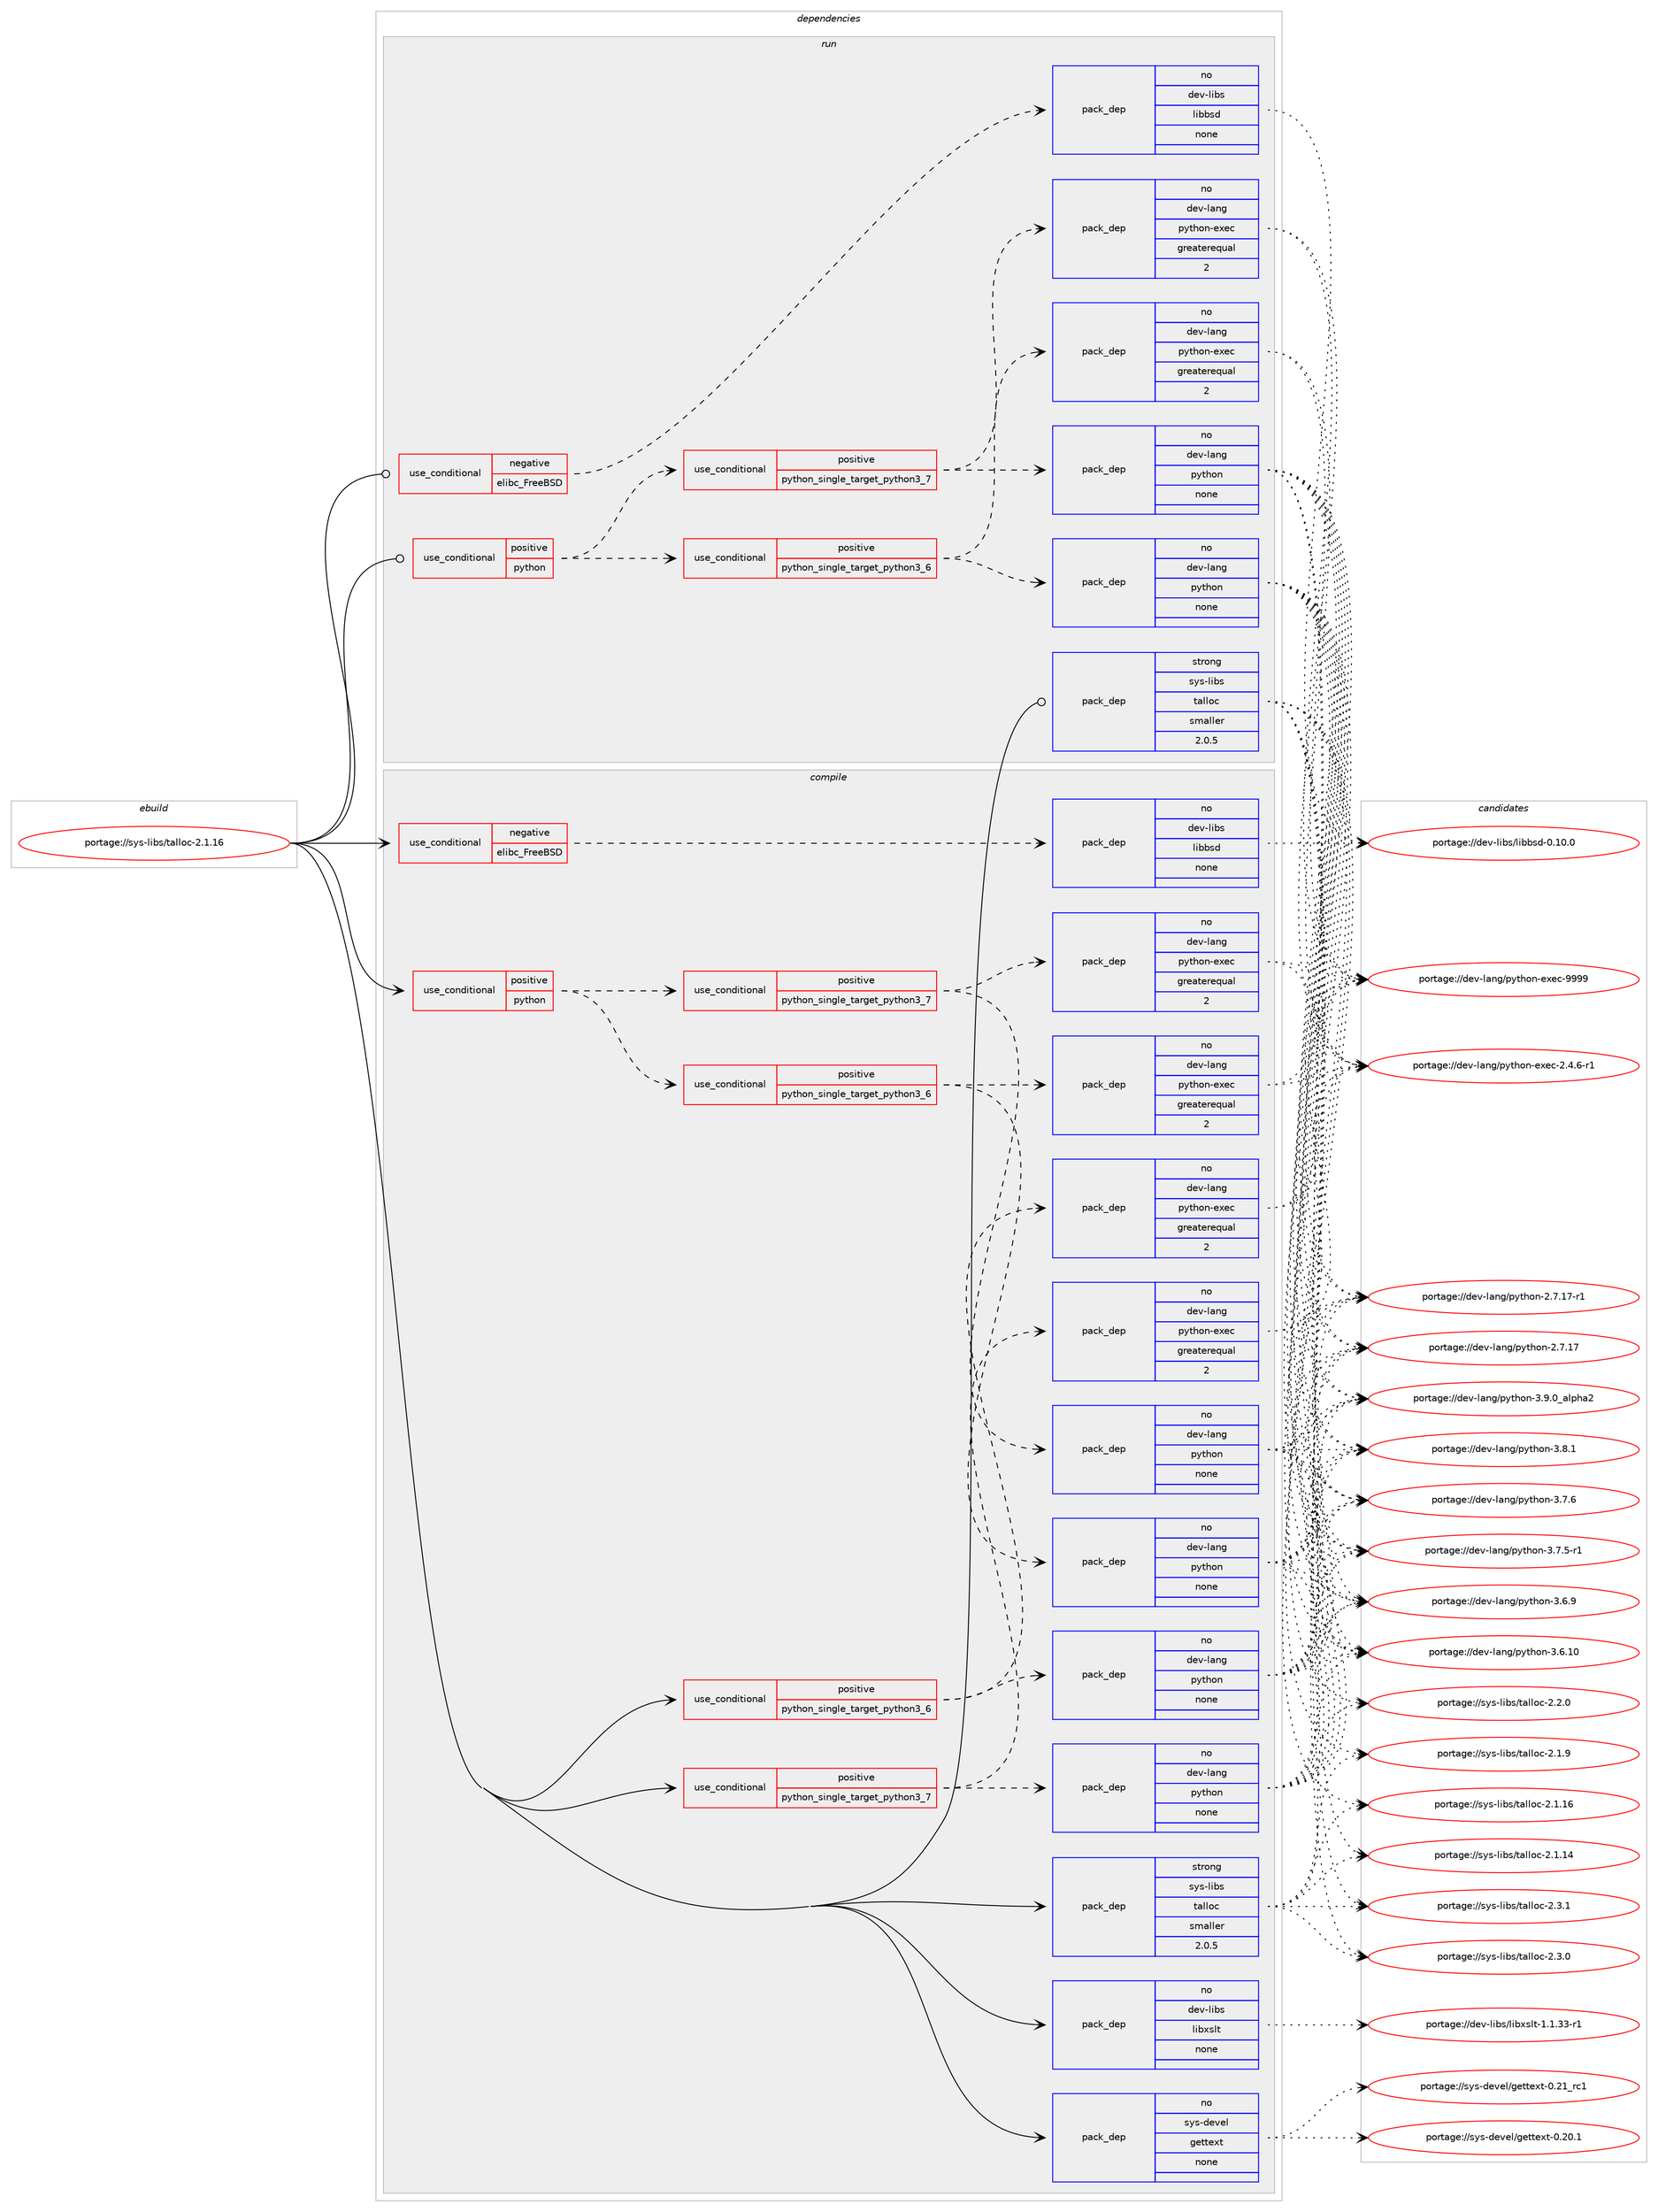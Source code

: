 digraph prolog {

# *************
# Graph options
# *************

newrank=true;
concentrate=true;
compound=true;
graph [rankdir=LR,fontname=Helvetica,fontsize=10,ranksep=1.5];#, ranksep=2.5, nodesep=0.2];
edge  [arrowhead=vee];
node  [fontname=Helvetica,fontsize=10];

# **********
# The ebuild
# **********

subgraph cluster_leftcol {
color=gray;
rank=same;
label=<<i>ebuild</i>>;
id [label="portage://sys-libs/talloc-2.1.16", color=red, width=4, href="../sys-libs/talloc-2.1.16.svg"];
}

# ****************
# The dependencies
# ****************

subgraph cluster_midcol {
color=gray;
label=<<i>dependencies</i>>;
subgraph cluster_compile {
fillcolor="#eeeeee";
style=filled;
label=<<i>compile</i>>;
subgraph cond7270 {
dependency39437 [label=<<TABLE BORDER="0" CELLBORDER="1" CELLSPACING="0" CELLPADDING="4"><TR><TD ROWSPAN="3" CELLPADDING="10">use_conditional</TD></TR><TR><TD>negative</TD></TR><TR><TD>elibc_FreeBSD</TD></TR></TABLE>>, shape=none, color=red];
subgraph pack31256 {
dependency39438 [label=<<TABLE BORDER="0" CELLBORDER="1" CELLSPACING="0" CELLPADDING="4" WIDTH="220"><TR><TD ROWSPAN="6" CELLPADDING="30">pack_dep</TD></TR><TR><TD WIDTH="110">no</TD></TR><TR><TD>dev-libs</TD></TR><TR><TD>libbsd</TD></TR><TR><TD>none</TD></TR><TR><TD></TD></TR></TABLE>>, shape=none, color=blue];
}
dependency39437:e -> dependency39438:w [weight=20,style="dashed",arrowhead="vee"];
}
id:e -> dependency39437:w [weight=20,style="solid",arrowhead="vee"];
subgraph cond7271 {
dependency39439 [label=<<TABLE BORDER="0" CELLBORDER="1" CELLSPACING="0" CELLPADDING="4"><TR><TD ROWSPAN="3" CELLPADDING="10">use_conditional</TD></TR><TR><TD>positive</TD></TR><TR><TD>python</TD></TR></TABLE>>, shape=none, color=red];
subgraph cond7272 {
dependency39440 [label=<<TABLE BORDER="0" CELLBORDER="1" CELLSPACING="0" CELLPADDING="4"><TR><TD ROWSPAN="3" CELLPADDING="10">use_conditional</TD></TR><TR><TD>positive</TD></TR><TR><TD>python_single_target_python3_6</TD></TR></TABLE>>, shape=none, color=red];
subgraph pack31257 {
dependency39441 [label=<<TABLE BORDER="0" CELLBORDER="1" CELLSPACING="0" CELLPADDING="4" WIDTH="220"><TR><TD ROWSPAN="6" CELLPADDING="30">pack_dep</TD></TR><TR><TD WIDTH="110">no</TD></TR><TR><TD>dev-lang</TD></TR><TR><TD>python</TD></TR><TR><TD>none</TD></TR><TR><TD></TD></TR></TABLE>>, shape=none, color=blue];
}
dependency39440:e -> dependency39441:w [weight=20,style="dashed",arrowhead="vee"];
subgraph pack31258 {
dependency39442 [label=<<TABLE BORDER="0" CELLBORDER="1" CELLSPACING="0" CELLPADDING="4" WIDTH="220"><TR><TD ROWSPAN="6" CELLPADDING="30">pack_dep</TD></TR><TR><TD WIDTH="110">no</TD></TR><TR><TD>dev-lang</TD></TR><TR><TD>python-exec</TD></TR><TR><TD>greaterequal</TD></TR><TR><TD>2</TD></TR></TABLE>>, shape=none, color=blue];
}
dependency39440:e -> dependency39442:w [weight=20,style="dashed",arrowhead="vee"];
}
dependency39439:e -> dependency39440:w [weight=20,style="dashed",arrowhead="vee"];
subgraph cond7273 {
dependency39443 [label=<<TABLE BORDER="0" CELLBORDER="1" CELLSPACING="0" CELLPADDING="4"><TR><TD ROWSPAN="3" CELLPADDING="10">use_conditional</TD></TR><TR><TD>positive</TD></TR><TR><TD>python_single_target_python3_7</TD></TR></TABLE>>, shape=none, color=red];
subgraph pack31259 {
dependency39444 [label=<<TABLE BORDER="0" CELLBORDER="1" CELLSPACING="0" CELLPADDING="4" WIDTH="220"><TR><TD ROWSPAN="6" CELLPADDING="30">pack_dep</TD></TR><TR><TD WIDTH="110">no</TD></TR><TR><TD>dev-lang</TD></TR><TR><TD>python</TD></TR><TR><TD>none</TD></TR><TR><TD></TD></TR></TABLE>>, shape=none, color=blue];
}
dependency39443:e -> dependency39444:w [weight=20,style="dashed",arrowhead="vee"];
subgraph pack31260 {
dependency39445 [label=<<TABLE BORDER="0" CELLBORDER="1" CELLSPACING="0" CELLPADDING="4" WIDTH="220"><TR><TD ROWSPAN="6" CELLPADDING="30">pack_dep</TD></TR><TR><TD WIDTH="110">no</TD></TR><TR><TD>dev-lang</TD></TR><TR><TD>python-exec</TD></TR><TR><TD>greaterequal</TD></TR><TR><TD>2</TD></TR></TABLE>>, shape=none, color=blue];
}
dependency39443:e -> dependency39445:w [weight=20,style="dashed",arrowhead="vee"];
}
dependency39439:e -> dependency39443:w [weight=20,style="dashed",arrowhead="vee"];
}
id:e -> dependency39439:w [weight=20,style="solid",arrowhead="vee"];
subgraph cond7274 {
dependency39446 [label=<<TABLE BORDER="0" CELLBORDER="1" CELLSPACING="0" CELLPADDING="4"><TR><TD ROWSPAN="3" CELLPADDING="10">use_conditional</TD></TR><TR><TD>positive</TD></TR><TR><TD>python_single_target_python3_6</TD></TR></TABLE>>, shape=none, color=red];
subgraph pack31261 {
dependency39447 [label=<<TABLE BORDER="0" CELLBORDER="1" CELLSPACING="0" CELLPADDING="4" WIDTH="220"><TR><TD ROWSPAN="6" CELLPADDING="30">pack_dep</TD></TR><TR><TD WIDTH="110">no</TD></TR><TR><TD>dev-lang</TD></TR><TR><TD>python</TD></TR><TR><TD>none</TD></TR><TR><TD></TD></TR></TABLE>>, shape=none, color=blue];
}
dependency39446:e -> dependency39447:w [weight=20,style="dashed",arrowhead="vee"];
subgraph pack31262 {
dependency39448 [label=<<TABLE BORDER="0" CELLBORDER="1" CELLSPACING="0" CELLPADDING="4" WIDTH="220"><TR><TD ROWSPAN="6" CELLPADDING="30">pack_dep</TD></TR><TR><TD WIDTH="110">no</TD></TR><TR><TD>dev-lang</TD></TR><TR><TD>python-exec</TD></TR><TR><TD>greaterequal</TD></TR><TR><TD>2</TD></TR></TABLE>>, shape=none, color=blue];
}
dependency39446:e -> dependency39448:w [weight=20,style="dashed",arrowhead="vee"];
}
id:e -> dependency39446:w [weight=20,style="solid",arrowhead="vee"];
subgraph cond7275 {
dependency39449 [label=<<TABLE BORDER="0" CELLBORDER="1" CELLSPACING="0" CELLPADDING="4"><TR><TD ROWSPAN="3" CELLPADDING="10">use_conditional</TD></TR><TR><TD>positive</TD></TR><TR><TD>python_single_target_python3_7</TD></TR></TABLE>>, shape=none, color=red];
subgraph pack31263 {
dependency39450 [label=<<TABLE BORDER="0" CELLBORDER="1" CELLSPACING="0" CELLPADDING="4" WIDTH="220"><TR><TD ROWSPAN="6" CELLPADDING="30">pack_dep</TD></TR><TR><TD WIDTH="110">no</TD></TR><TR><TD>dev-lang</TD></TR><TR><TD>python</TD></TR><TR><TD>none</TD></TR><TR><TD></TD></TR></TABLE>>, shape=none, color=blue];
}
dependency39449:e -> dependency39450:w [weight=20,style="dashed",arrowhead="vee"];
subgraph pack31264 {
dependency39451 [label=<<TABLE BORDER="0" CELLBORDER="1" CELLSPACING="0" CELLPADDING="4" WIDTH="220"><TR><TD ROWSPAN="6" CELLPADDING="30">pack_dep</TD></TR><TR><TD WIDTH="110">no</TD></TR><TR><TD>dev-lang</TD></TR><TR><TD>python-exec</TD></TR><TR><TD>greaterequal</TD></TR><TR><TD>2</TD></TR></TABLE>>, shape=none, color=blue];
}
dependency39449:e -> dependency39451:w [weight=20,style="dashed",arrowhead="vee"];
}
id:e -> dependency39449:w [weight=20,style="solid",arrowhead="vee"];
subgraph pack31265 {
dependency39452 [label=<<TABLE BORDER="0" CELLBORDER="1" CELLSPACING="0" CELLPADDING="4" WIDTH="220"><TR><TD ROWSPAN="6" CELLPADDING="30">pack_dep</TD></TR><TR><TD WIDTH="110">no</TD></TR><TR><TD>dev-libs</TD></TR><TR><TD>libxslt</TD></TR><TR><TD>none</TD></TR><TR><TD></TD></TR></TABLE>>, shape=none, color=blue];
}
id:e -> dependency39452:w [weight=20,style="solid",arrowhead="vee"];
subgraph pack31266 {
dependency39453 [label=<<TABLE BORDER="0" CELLBORDER="1" CELLSPACING="0" CELLPADDING="4" WIDTH="220"><TR><TD ROWSPAN="6" CELLPADDING="30">pack_dep</TD></TR><TR><TD WIDTH="110">no</TD></TR><TR><TD>sys-devel</TD></TR><TR><TD>gettext</TD></TR><TR><TD>none</TD></TR><TR><TD></TD></TR></TABLE>>, shape=none, color=blue];
}
id:e -> dependency39453:w [weight=20,style="solid",arrowhead="vee"];
subgraph pack31267 {
dependency39454 [label=<<TABLE BORDER="0" CELLBORDER="1" CELLSPACING="0" CELLPADDING="4" WIDTH="220"><TR><TD ROWSPAN="6" CELLPADDING="30">pack_dep</TD></TR><TR><TD WIDTH="110">strong</TD></TR><TR><TD>sys-libs</TD></TR><TR><TD>talloc</TD></TR><TR><TD>smaller</TD></TR><TR><TD>2.0.5</TD></TR></TABLE>>, shape=none, color=blue];
}
id:e -> dependency39454:w [weight=20,style="solid",arrowhead="vee"];
}
subgraph cluster_compileandrun {
fillcolor="#eeeeee";
style=filled;
label=<<i>compile and run</i>>;
}
subgraph cluster_run {
fillcolor="#eeeeee";
style=filled;
label=<<i>run</i>>;
subgraph cond7276 {
dependency39455 [label=<<TABLE BORDER="0" CELLBORDER="1" CELLSPACING="0" CELLPADDING="4"><TR><TD ROWSPAN="3" CELLPADDING="10">use_conditional</TD></TR><TR><TD>negative</TD></TR><TR><TD>elibc_FreeBSD</TD></TR></TABLE>>, shape=none, color=red];
subgraph pack31268 {
dependency39456 [label=<<TABLE BORDER="0" CELLBORDER="1" CELLSPACING="0" CELLPADDING="4" WIDTH="220"><TR><TD ROWSPAN="6" CELLPADDING="30">pack_dep</TD></TR><TR><TD WIDTH="110">no</TD></TR><TR><TD>dev-libs</TD></TR><TR><TD>libbsd</TD></TR><TR><TD>none</TD></TR><TR><TD></TD></TR></TABLE>>, shape=none, color=blue];
}
dependency39455:e -> dependency39456:w [weight=20,style="dashed",arrowhead="vee"];
}
id:e -> dependency39455:w [weight=20,style="solid",arrowhead="odot"];
subgraph cond7277 {
dependency39457 [label=<<TABLE BORDER="0" CELLBORDER="1" CELLSPACING="0" CELLPADDING="4"><TR><TD ROWSPAN="3" CELLPADDING="10">use_conditional</TD></TR><TR><TD>positive</TD></TR><TR><TD>python</TD></TR></TABLE>>, shape=none, color=red];
subgraph cond7278 {
dependency39458 [label=<<TABLE BORDER="0" CELLBORDER="1" CELLSPACING="0" CELLPADDING="4"><TR><TD ROWSPAN="3" CELLPADDING="10">use_conditional</TD></TR><TR><TD>positive</TD></TR><TR><TD>python_single_target_python3_6</TD></TR></TABLE>>, shape=none, color=red];
subgraph pack31269 {
dependency39459 [label=<<TABLE BORDER="0" CELLBORDER="1" CELLSPACING="0" CELLPADDING="4" WIDTH="220"><TR><TD ROWSPAN="6" CELLPADDING="30">pack_dep</TD></TR><TR><TD WIDTH="110">no</TD></TR><TR><TD>dev-lang</TD></TR><TR><TD>python</TD></TR><TR><TD>none</TD></TR><TR><TD></TD></TR></TABLE>>, shape=none, color=blue];
}
dependency39458:e -> dependency39459:w [weight=20,style="dashed",arrowhead="vee"];
subgraph pack31270 {
dependency39460 [label=<<TABLE BORDER="0" CELLBORDER="1" CELLSPACING="0" CELLPADDING="4" WIDTH="220"><TR><TD ROWSPAN="6" CELLPADDING="30">pack_dep</TD></TR><TR><TD WIDTH="110">no</TD></TR><TR><TD>dev-lang</TD></TR><TR><TD>python-exec</TD></TR><TR><TD>greaterequal</TD></TR><TR><TD>2</TD></TR></TABLE>>, shape=none, color=blue];
}
dependency39458:e -> dependency39460:w [weight=20,style="dashed",arrowhead="vee"];
}
dependency39457:e -> dependency39458:w [weight=20,style="dashed",arrowhead="vee"];
subgraph cond7279 {
dependency39461 [label=<<TABLE BORDER="0" CELLBORDER="1" CELLSPACING="0" CELLPADDING="4"><TR><TD ROWSPAN="3" CELLPADDING="10">use_conditional</TD></TR><TR><TD>positive</TD></TR><TR><TD>python_single_target_python3_7</TD></TR></TABLE>>, shape=none, color=red];
subgraph pack31271 {
dependency39462 [label=<<TABLE BORDER="0" CELLBORDER="1" CELLSPACING="0" CELLPADDING="4" WIDTH="220"><TR><TD ROWSPAN="6" CELLPADDING="30">pack_dep</TD></TR><TR><TD WIDTH="110">no</TD></TR><TR><TD>dev-lang</TD></TR><TR><TD>python</TD></TR><TR><TD>none</TD></TR><TR><TD></TD></TR></TABLE>>, shape=none, color=blue];
}
dependency39461:e -> dependency39462:w [weight=20,style="dashed",arrowhead="vee"];
subgraph pack31272 {
dependency39463 [label=<<TABLE BORDER="0" CELLBORDER="1" CELLSPACING="0" CELLPADDING="4" WIDTH="220"><TR><TD ROWSPAN="6" CELLPADDING="30">pack_dep</TD></TR><TR><TD WIDTH="110">no</TD></TR><TR><TD>dev-lang</TD></TR><TR><TD>python-exec</TD></TR><TR><TD>greaterequal</TD></TR><TR><TD>2</TD></TR></TABLE>>, shape=none, color=blue];
}
dependency39461:e -> dependency39463:w [weight=20,style="dashed",arrowhead="vee"];
}
dependency39457:e -> dependency39461:w [weight=20,style="dashed",arrowhead="vee"];
}
id:e -> dependency39457:w [weight=20,style="solid",arrowhead="odot"];
subgraph pack31273 {
dependency39464 [label=<<TABLE BORDER="0" CELLBORDER="1" CELLSPACING="0" CELLPADDING="4" WIDTH="220"><TR><TD ROWSPAN="6" CELLPADDING="30">pack_dep</TD></TR><TR><TD WIDTH="110">strong</TD></TR><TR><TD>sys-libs</TD></TR><TR><TD>talloc</TD></TR><TR><TD>smaller</TD></TR><TR><TD>2.0.5</TD></TR></TABLE>>, shape=none, color=blue];
}
id:e -> dependency39464:w [weight=20,style="solid",arrowhead="odot"];
}
}

# **************
# The candidates
# **************

subgraph cluster_choices {
rank=same;
color=gray;
label=<<i>candidates</i>>;

subgraph choice31256 {
color=black;
nodesep=1;
choice100101118451081059811547108105989811510045484649484648 [label="portage://dev-libs/libbsd-0.10.0", color=red, width=4,href="../dev-libs/libbsd-0.10.0.svg"];
dependency39438:e -> choice100101118451081059811547108105989811510045484649484648:w [style=dotted,weight="100"];
}
subgraph choice31257 {
color=black;
nodesep=1;
choice10010111845108971101034711212111610411111045514657464895971081121049750 [label="portage://dev-lang/python-3.9.0_alpha2", color=red, width=4,href="../dev-lang/python-3.9.0_alpha2.svg"];
choice100101118451089711010347112121116104111110455146564649 [label="portage://dev-lang/python-3.8.1", color=red, width=4,href="../dev-lang/python-3.8.1.svg"];
choice100101118451089711010347112121116104111110455146554654 [label="portage://dev-lang/python-3.7.6", color=red, width=4,href="../dev-lang/python-3.7.6.svg"];
choice1001011184510897110103471121211161041111104551465546534511449 [label="portage://dev-lang/python-3.7.5-r1", color=red, width=4,href="../dev-lang/python-3.7.5-r1.svg"];
choice100101118451089711010347112121116104111110455146544657 [label="portage://dev-lang/python-3.6.9", color=red, width=4,href="../dev-lang/python-3.6.9.svg"];
choice10010111845108971101034711212111610411111045514654464948 [label="portage://dev-lang/python-3.6.10", color=red, width=4,href="../dev-lang/python-3.6.10.svg"];
choice100101118451089711010347112121116104111110455046554649554511449 [label="portage://dev-lang/python-2.7.17-r1", color=red, width=4,href="../dev-lang/python-2.7.17-r1.svg"];
choice10010111845108971101034711212111610411111045504655464955 [label="portage://dev-lang/python-2.7.17", color=red, width=4,href="../dev-lang/python-2.7.17.svg"];
dependency39441:e -> choice10010111845108971101034711212111610411111045514657464895971081121049750:w [style=dotted,weight="100"];
dependency39441:e -> choice100101118451089711010347112121116104111110455146564649:w [style=dotted,weight="100"];
dependency39441:e -> choice100101118451089711010347112121116104111110455146554654:w [style=dotted,weight="100"];
dependency39441:e -> choice1001011184510897110103471121211161041111104551465546534511449:w [style=dotted,weight="100"];
dependency39441:e -> choice100101118451089711010347112121116104111110455146544657:w [style=dotted,weight="100"];
dependency39441:e -> choice10010111845108971101034711212111610411111045514654464948:w [style=dotted,weight="100"];
dependency39441:e -> choice100101118451089711010347112121116104111110455046554649554511449:w [style=dotted,weight="100"];
dependency39441:e -> choice10010111845108971101034711212111610411111045504655464955:w [style=dotted,weight="100"];
}
subgraph choice31258 {
color=black;
nodesep=1;
choice10010111845108971101034711212111610411111045101120101994557575757 [label="portage://dev-lang/python-exec-9999", color=red, width=4,href="../dev-lang/python-exec-9999.svg"];
choice10010111845108971101034711212111610411111045101120101994550465246544511449 [label="portage://dev-lang/python-exec-2.4.6-r1", color=red, width=4,href="../dev-lang/python-exec-2.4.6-r1.svg"];
dependency39442:e -> choice10010111845108971101034711212111610411111045101120101994557575757:w [style=dotted,weight="100"];
dependency39442:e -> choice10010111845108971101034711212111610411111045101120101994550465246544511449:w [style=dotted,weight="100"];
}
subgraph choice31259 {
color=black;
nodesep=1;
choice10010111845108971101034711212111610411111045514657464895971081121049750 [label="portage://dev-lang/python-3.9.0_alpha2", color=red, width=4,href="../dev-lang/python-3.9.0_alpha2.svg"];
choice100101118451089711010347112121116104111110455146564649 [label="portage://dev-lang/python-3.8.1", color=red, width=4,href="../dev-lang/python-3.8.1.svg"];
choice100101118451089711010347112121116104111110455146554654 [label="portage://dev-lang/python-3.7.6", color=red, width=4,href="../dev-lang/python-3.7.6.svg"];
choice1001011184510897110103471121211161041111104551465546534511449 [label="portage://dev-lang/python-3.7.5-r1", color=red, width=4,href="../dev-lang/python-3.7.5-r1.svg"];
choice100101118451089711010347112121116104111110455146544657 [label="portage://dev-lang/python-3.6.9", color=red, width=4,href="../dev-lang/python-3.6.9.svg"];
choice10010111845108971101034711212111610411111045514654464948 [label="portage://dev-lang/python-3.6.10", color=red, width=4,href="../dev-lang/python-3.6.10.svg"];
choice100101118451089711010347112121116104111110455046554649554511449 [label="portage://dev-lang/python-2.7.17-r1", color=red, width=4,href="../dev-lang/python-2.7.17-r1.svg"];
choice10010111845108971101034711212111610411111045504655464955 [label="portage://dev-lang/python-2.7.17", color=red, width=4,href="../dev-lang/python-2.7.17.svg"];
dependency39444:e -> choice10010111845108971101034711212111610411111045514657464895971081121049750:w [style=dotted,weight="100"];
dependency39444:e -> choice100101118451089711010347112121116104111110455146564649:w [style=dotted,weight="100"];
dependency39444:e -> choice100101118451089711010347112121116104111110455146554654:w [style=dotted,weight="100"];
dependency39444:e -> choice1001011184510897110103471121211161041111104551465546534511449:w [style=dotted,weight="100"];
dependency39444:e -> choice100101118451089711010347112121116104111110455146544657:w [style=dotted,weight="100"];
dependency39444:e -> choice10010111845108971101034711212111610411111045514654464948:w [style=dotted,weight="100"];
dependency39444:e -> choice100101118451089711010347112121116104111110455046554649554511449:w [style=dotted,weight="100"];
dependency39444:e -> choice10010111845108971101034711212111610411111045504655464955:w [style=dotted,weight="100"];
}
subgraph choice31260 {
color=black;
nodesep=1;
choice10010111845108971101034711212111610411111045101120101994557575757 [label="portage://dev-lang/python-exec-9999", color=red, width=4,href="../dev-lang/python-exec-9999.svg"];
choice10010111845108971101034711212111610411111045101120101994550465246544511449 [label="portage://dev-lang/python-exec-2.4.6-r1", color=red, width=4,href="../dev-lang/python-exec-2.4.6-r1.svg"];
dependency39445:e -> choice10010111845108971101034711212111610411111045101120101994557575757:w [style=dotted,weight="100"];
dependency39445:e -> choice10010111845108971101034711212111610411111045101120101994550465246544511449:w [style=dotted,weight="100"];
}
subgraph choice31261 {
color=black;
nodesep=1;
choice10010111845108971101034711212111610411111045514657464895971081121049750 [label="portage://dev-lang/python-3.9.0_alpha2", color=red, width=4,href="../dev-lang/python-3.9.0_alpha2.svg"];
choice100101118451089711010347112121116104111110455146564649 [label="portage://dev-lang/python-3.8.1", color=red, width=4,href="../dev-lang/python-3.8.1.svg"];
choice100101118451089711010347112121116104111110455146554654 [label="portage://dev-lang/python-3.7.6", color=red, width=4,href="../dev-lang/python-3.7.6.svg"];
choice1001011184510897110103471121211161041111104551465546534511449 [label="portage://dev-lang/python-3.7.5-r1", color=red, width=4,href="../dev-lang/python-3.7.5-r1.svg"];
choice100101118451089711010347112121116104111110455146544657 [label="portage://dev-lang/python-3.6.9", color=red, width=4,href="../dev-lang/python-3.6.9.svg"];
choice10010111845108971101034711212111610411111045514654464948 [label="portage://dev-lang/python-3.6.10", color=red, width=4,href="../dev-lang/python-3.6.10.svg"];
choice100101118451089711010347112121116104111110455046554649554511449 [label="portage://dev-lang/python-2.7.17-r1", color=red, width=4,href="../dev-lang/python-2.7.17-r1.svg"];
choice10010111845108971101034711212111610411111045504655464955 [label="portage://dev-lang/python-2.7.17", color=red, width=4,href="../dev-lang/python-2.7.17.svg"];
dependency39447:e -> choice10010111845108971101034711212111610411111045514657464895971081121049750:w [style=dotted,weight="100"];
dependency39447:e -> choice100101118451089711010347112121116104111110455146564649:w [style=dotted,weight="100"];
dependency39447:e -> choice100101118451089711010347112121116104111110455146554654:w [style=dotted,weight="100"];
dependency39447:e -> choice1001011184510897110103471121211161041111104551465546534511449:w [style=dotted,weight="100"];
dependency39447:e -> choice100101118451089711010347112121116104111110455146544657:w [style=dotted,weight="100"];
dependency39447:e -> choice10010111845108971101034711212111610411111045514654464948:w [style=dotted,weight="100"];
dependency39447:e -> choice100101118451089711010347112121116104111110455046554649554511449:w [style=dotted,weight="100"];
dependency39447:e -> choice10010111845108971101034711212111610411111045504655464955:w [style=dotted,weight="100"];
}
subgraph choice31262 {
color=black;
nodesep=1;
choice10010111845108971101034711212111610411111045101120101994557575757 [label="portage://dev-lang/python-exec-9999", color=red, width=4,href="../dev-lang/python-exec-9999.svg"];
choice10010111845108971101034711212111610411111045101120101994550465246544511449 [label="portage://dev-lang/python-exec-2.4.6-r1", color=red, width=4,href="../dev-lang/python-exec-2.4.6-r1.svg"];
dependency39448:e -> choice10010111845108971101034711212111610411111045101120101994557575757:w [style=dotted,weight="100"];
dependency39448:e -> choice10010111845108971101034711212111610411111045101120101994550465246544511449:w [style=dotted,weight="100"];
}
subgraph choice31263 {
color=black;
nodesep=1;
choice10010111845108971101034711212111610411111045514657464895971081121049750 [label="portage://dev-lang/python-3.9.0_alpha2", color=red, width=4,href="../dev-lang/python-3.9.0_alpha2.svg"];
choice100101118451089711010347112121116104111110455146564649 [label="portage://dev-lang/python-3.8.1", color=red, width=4,href="../dev-lang/python-3.8.1.svg"];
choice100101118451089711010347112121116104111110455146554654 [label="portage://dev-lang/python-3.7.6", color=red, width=4,href="../dev-lang/python-3.7.6.svg"];
choice1001011184510897110103471121211161041111104551465546534511449 [label="portage://dev-lang/python-3.7.5-r1", color=red, width=4,href="../dev-lang/python-3.7.5-r1.svg"];
choice100101118451089711010347112121116104111110455146544657 [label="portage://dev-lang/python-3.6.9", color=red, width=4,href="../dev-lang/python-3.6.9.svg"];
choice10010111845108971101034711212111610411111045514654464948 [label="portage://dev-lang/python-3.6.10", color=red, width=4,href="../dev-lang/python-3.6.10.svg"];
choice100101118451089711010347112121116104111110455046554649554511449 [label="portage://dev-lang/python-2.7.17-r1", color=red, width=4,href="../dev-lang/python-2.7.17-r1.svg"];
choice10010111845108971101034711212111610411111045504655464955 [label="portage://dev-lang/python-2.7.17", color=red, width=4,href="../dev-lang/python-2.7.17.svg"];
dependency39450:e -> choice10010111845108971101034711212111610411111045514657464895971081121049750:w [style=dotted,weight="100"];
dependency39450:e -> choice100101118451089711010347112121116104111110455146564649:w [style=dotted,weight="100"];
dependency39450:e -> choice100101118451089711010347112121116104111110455146554654:w [style=dotted,weight="100"];
dependency39450:e -> choice1001011184510897110103471121211161041111104551465546534511449:w [style=dotted,weight="100"];
dependency39450:e -> choice100101118451089711010347112121116104111110455146544657:w [style=dotted,weight="100"];
dependency39450:e -> choice10010111845108971101034711212111610411111045514654464948:w [style=dotted,weight="100"];
dependency39450:e -> choice100101118451089711010347112121116104111110455046554649554511449:w [style=dotted,weight="100"];
dependency39450:e -> choice10010111845108971101034711212111610411111045504655464955:w [style=dotted,weight="100"];
}
subgraph choice31264 {
color=black;
nodesep=1;
choice10010111845108971101034711212111610411111045101120101994557575757 [label="portage://dev-lang/python-exec-9999", color=red, width=4,href="../dev-lang/python-exec-9999.svg"];
choice10010111845108971101034711212111610411111045101120101994550465246544511449 [label="portage://dev-lang/python-exec-2.4.6-r1", color=red, width=4,href="../dev-lang/python-exec-2.4.6-r1.svg"];
dependency39451:e -> choice10010111845108971101034711212111610411111045101120101994557575757:w [style=dotted,weight="100"];
dependency39451:e -> choice10010111845108971101034711212111610411111045101120101994550465246544511449:w [style=dotted,weight="100"];
}
subgraph choice31265 {
color=black;
nodesep=1;
choice10010111845108105981154710810598120115108116454946494651514511449 [label="portage://dev-libs/libxslt-1.1.33-r1", color=red, width=4,href="../dev-libs/libxslt-1.1.33-r1.svg"];
dependency39452:e -> choice10010111845108105981154710810598120115108116454946494651514511449:w [style=dotted,weight="100"];
}
subgraph choice31266 {
color=black;
nodesep=1;
choice11512111545100101118101108471031011161161011201164548465049951149949 [label="portage://sys-devel/gettext-0.21_rc1", color=red, width=4,href="../sys-devel/gettext-0.21_rc1.svg"];
choice115121115451001011181011084710310111611610112011645484650484649 [label="portage://sys-devel/gettext-0.20.1", color=red, width=4,href="../sys-devel/gettext-0.20.1.svg"];
dependency39453:e -> choice11512111545100101118101108471031011161161011201164548465049951149949:w [style=dotted,weight="100"];
dependency39453:e -> choice115121115451001011181011084710310111611610112011645484650484649:w [style=dotted,weight="100"];
}
subgraph choice31267 {
color=black;
nodesep=1;
choice1151211154510810598115471169710810811199455046514649 [label="portage://sys-libs/talloc-2.3.1", color=red, width=4,href="../sys-libs/talloc-2.3.1.svg"];
choice1151211154510810598115471169710810811199455046514648 [label="portage://sys-libs/talloc-2.3.0", color=red, width=4,href="../sys-libs/talloc-2.3.0.svg"];
choice1151211154510810598115471169710810811199455046504648 [label="portage://sys-libs/talloc-2.2.0", color=red, width=4,href="../sys-libs/talloc-2.2.0.svg"];
choice1151211154510810598115471169710810811199455046494657 [label="portage://sys-libs/talloc-2.1.9", color=red, width=4,href="../sys-libs/talloc-2.1.9.svg"];
choice115121115451081059811547116971081081119945504649464954 [label="portage://sys-libs/talloc-2.1.16", color=red, width=4,href="../sys-libs/talloc-2.1.16.svg"];
choice115121115451081059811547116971081081119945504649464952 [label="portage://sys-libs/talloc-2.1.14", color=red, width=4,href="../sys-libs/talloc-2.1.14.svg"];
dependency39454:e -> choice1151211154510810598115471169710810811199455046514649:w [style=dotted,weight="100"];
dependency39454:e -> choice1151211154510810598115471169710810811199455046514648:w [style=dotted,weight="100"];
dependency39454:e -> choice1151211154510810598115471169710810811199455046504648:w [style=dotted,weight="100"];
dependency39454:e -> choice1151211154510810598115471169710810811199455046494657:w [style=dotted,weight="100"];
dependency39454:e -> choice115121115451081059811547116971081081119945504649464954:w [style=dotted,weight="100"];
dependency39454:e -> choice115121115451081059811547116971081081119945504649464952:w [style=dotted,weight="100"];
}
subgraph choice31268 {
color=black;
nodesep=1;
choice100101118451081059811547108105989811510045484649484648 [label="portage://dev-libs/libbsd-0.10.0", color=red, width=4,href="../dev-libs/libbsd-0.10.0.svg"];
dependency39456:e -> choice100101118451081059811547108105989811510045484649484648:w [style=dotted,weight="100"];
}
subgraph choice31269 {
color=black;
nodesep=1;
choice10010111845108971101034711212111610411111045514657464895971081121049750 [label="portage://dev-lang/python-3.9.0_alpha2", color=red, width=4,href="../dev-lang/python-3.9.0_alpha2.svg"];
choice100101118451089711010347112121116104111110455146564649 [label="portage://dev-lang/python-3.8.1", color=red, width=4,href="../dev-lang/python-3.8.1.svg"];
choice100101118451089711010347112121116104111110455146554654 [label="portage://dev-lang/python-3.7.6", color=red, width=4,href="../dev-lang/python-3.7.6.svg"];
choice1001011184510897110103471121211161041111104551465546534511449 [label="portage://dev-lang/python-3.7.5-r1", color=red, width=4,href="../dev-lang/python-3.7.5-r1.svg"];
choice100101118451089711010347112121116104111110455146544657 [label="portage://dev-lang/python-3.6.9", color=red, width=4,href="../dev-lang/python-3.6.9.svg"];
choice10010111845108971101034711212111610411111045514654464948 [label="portage://dev-lang/python-3.6.10", color=red, width=4,href="../dev-lang/python-3.6.10.svg"];
choice100101118451089711010347112121116104111110455046554649554511449 [label="portage://dev-lang/python-2.7.17-r1", color=red, width=4,href="../dev-lang/python-2.7.17-r1.svg"];
choice10010111845108971101034711212111610411111045504655464955 [label="portage://dev-lang/python-2.7.17", color=red, width=4,href="../dev-lang/python-2.7.17.svg"];
dependency39459:e -> choice10010111845108971101034711212111610411111045514657464895971081121049750:w [style=dotted,weight="100"];
dependency39459:e -> choice100101118451089711010347112121116104111110455146564649:w [style=dotted,weight="100"];
dependency39459:e -> choice100101118451089711010347112121116104111110455146554654:w [style=dotted,weight="100"];
dependency39459:e -> choice1001011184510897110103471121211161041111104551465546534511449:w [style=dotted,weight="100"];
dependency39459:e -> choice100101118451089711010347112121116104111110455146544657:w [style=dotted,weight="100"];
dependency39459:e -> choice10010111845108971101034711212111610411111045514654464948:w [style=dotted,weight="100"];
dependency39459:e -> choice100101118451089711010347112121116104111110455046554649554511449:w [style=dotted,weight="100"];
dependency39459:e -> choice10010111845108971101034711212111610411111045504655464955:w [style=dotted,weight="100"];
}
subgraph choice31270 {
color=black;
nodesep=1;
choice10010111845108971101034711212111610411111045101120101994557575757 [label="portage://dev-lang/python-exec-9999", color=red, width=4,href="../dev-lang/python-exec-9999.svg"];
choice10010111845108971101034711212111610411111045101120101994550465246544511449 [label="portage://dev-lang/python-exec-2.4.6-r1", color=red, width=4,href="../dev-lang/python-exec-2.4.6-r1.svg"];
dependency39460:e -> choice10010111845108971101034711212111610411111045101120101994557575757:w [style=dotted,weight="100"];
dependency39460:e -> choice10010111845108971101034711212111610411111045101120101994550465246544511449:w [style=dotted,weight="100"];
}
subgraph choice31271 {
color=black;
nodesep=1;
choice10010111845108971101034711212111610411111045514657464895971081121049750 [label="portage://dev-lang/python-3.9.0_alpha2", color=red, width=4,href="../dev-lang/python-3.9.0_alpha2.svg"];
choice100101118451089711010347112121116104111110455146564649 [label="portage://dev-lang/python-3.8.1", color=red, width=4,href="../dev-lang/python-3.8.1.svg"];
choice100101118451089711010347112121116104111110455146554654 [label="portage://dev-lang/python-3.7.6", color=red, width=4,href="../dev-lang/python-3.7.6.svg"];
choice1001011184510897110103471121211161041111104551465546534511449 [label="portage://dev-lang/python-3.7.5-r1", color=red, width=4,href="../dev-lang/python-3.7.5-r1.svg"];
choice100101118451089711010347112121116104111110455146544657 [label="portage://dev-lang/python-3.6.9", color=red, width=4,href="../dev-lang/python-3.6.9.svg"];
choice10010111845108971101034711212111610411111045514654464948 [label="portage://dev-lang/python-3.6.10", color=red, width=4,href="../dev-lang/python-3.6.10.svg"];
choice100101118451089711010347112121116104111110455046554649554511449 [label="portage://dev-lang/python-2.7.17-r1", color=red, width=4,href="../dev-lang/python-2.7.17-r1.svg"];
choice10010111845108971101034711212111610411111045504655464955 [label="portage://dev-lang/python-2.7.17", color=red, width=4,href="../dev-lang/python-2.7.17.svg"];
dependency39462:e -> choice10010111845108971101034711212111610411111045514657464895971081121049750:w [style=dotted,weight="100"];
dependency39462:e -> choice100101118451089711010347112121116104111110455146564649:w [style=dotted,weight="100"];
dependency39462:e -> choice100101118451089711010347112121116104111110455146554654:w [style=dotted,weight="100"];
dependency39462:e -> choice1001011184510897110103471121211161041111104551465546534511449:w [style=dotted,weight="100"];
dependency39462:e -> choice100101118451089711010347112121116104111110455146544657:w [style=dotted,weight="100"];
dependency39462:e -> choice10010111845108971101034711212111610411111045514654464948:w [style=dotted,weight="100"];
dependency39462:e -> choice100101118451089711010347112121116104111110455046554649554511449:w [style=dotted,weight="100"];
dependency39462:e -> choice10010111845108971101034711212111610411111045504655464955:w [style=dotted,weight="100"];
}
subgraph choice31272 {
color=black;
nodesep=1;
choice10010111845108971101034711212111610411111045101120101994557575757 [label="portage://dev-lang/python-exec-9999", color=red, width=4,href="../dev-lang/python-exec-9999.svg"];
choice10010111845108971101034711212111610411111045101120101994550465246544511449 [label="portage://dev-lang/python-exec-2.4.6-r1", color=red, width=4,href="../dev-lang/python-exec-2.4.6-r1.svg"];
dependency39463:e -> choice10010111845108971101034711212111610411111045101120101994557575757:w [style=dotted,weight="100"];
dependency39463:e -> choice10010111845108971101034711212111610411111045101120101994550465246544511449:w [style=dotted,weight="100"];
}
subgraph choice31273 {
color=black;
nodesep=1;
choice1151211154510810598115471169710810811199455046514649 [label="portage://sys-libs/talloc-2.3.1", color=red, width=4,href="../sys-libs/talloc-2.3.1.svg"];
choice1151211154510810598115471169710810811199455046514648 [label="portage://sys-libs/talloc-2.3.0", color=red, width=4,href="../sys-libs/talloc-2.3.0.svg"];
choice1151211154510810598115471169710810811199455046504648 [label="portage://sys-libs/talloc-2.2.0", color=red, width=4,href="../sys-libs/talloc-2.2.0.svg"];
choice1151211154510810598115471169710810811199455046494657 [label="portage://sys-libs/talloc-2.1.9", color=red, width=4,href="../sys-libs/talloc-2.1.9.svg"];
choice115121115451081059811547116971081081119945504649464954 [label="portage://sys-libs/talloc-2.1.16", color=red, width=4,href="../sys-libs/talloc-2.1.16.svg"];
choice115121115451081059811547116971081081119945504649464952 [label="portage://sys-libs/talloc-2.1.14", color=red, width=4,href="../sys-libs/talloc-2.1.14.svg"];
dependency39464:e -> choice1151211154510810598115471169710810811199455046514649:w [style=dotted,weight="100"];
dependency39464:e -> choice1151211154510810598115471169710810811199455046514648:w [style=dotted,weight="100"];
dependency39464:e -> choice1151211154510810598115471169710810811199455046504648:w [style=dotted,weight="100"];
dependency39464:e -> choice1151211154510810598115471169710810811199455046494657:w [style=dotted,weight="100"];
dependency39464:e -> choice115121115451081059811547116971081081119945504649464954:w [style=dotted,weight="100"];
dependency39464:e -> choice115121115451081059811547116971081081119945504649464952:w [style=dotted,weight="100"];
}
}

}

